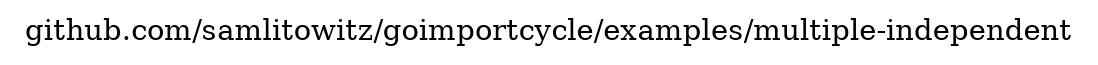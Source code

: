 
digraph {
	labelloc="t";
	label="github.com/samlitowitz/goimportcycle/examples/multiple-independent";
	rankdir="TB";
	node [shape="rect"];

}
